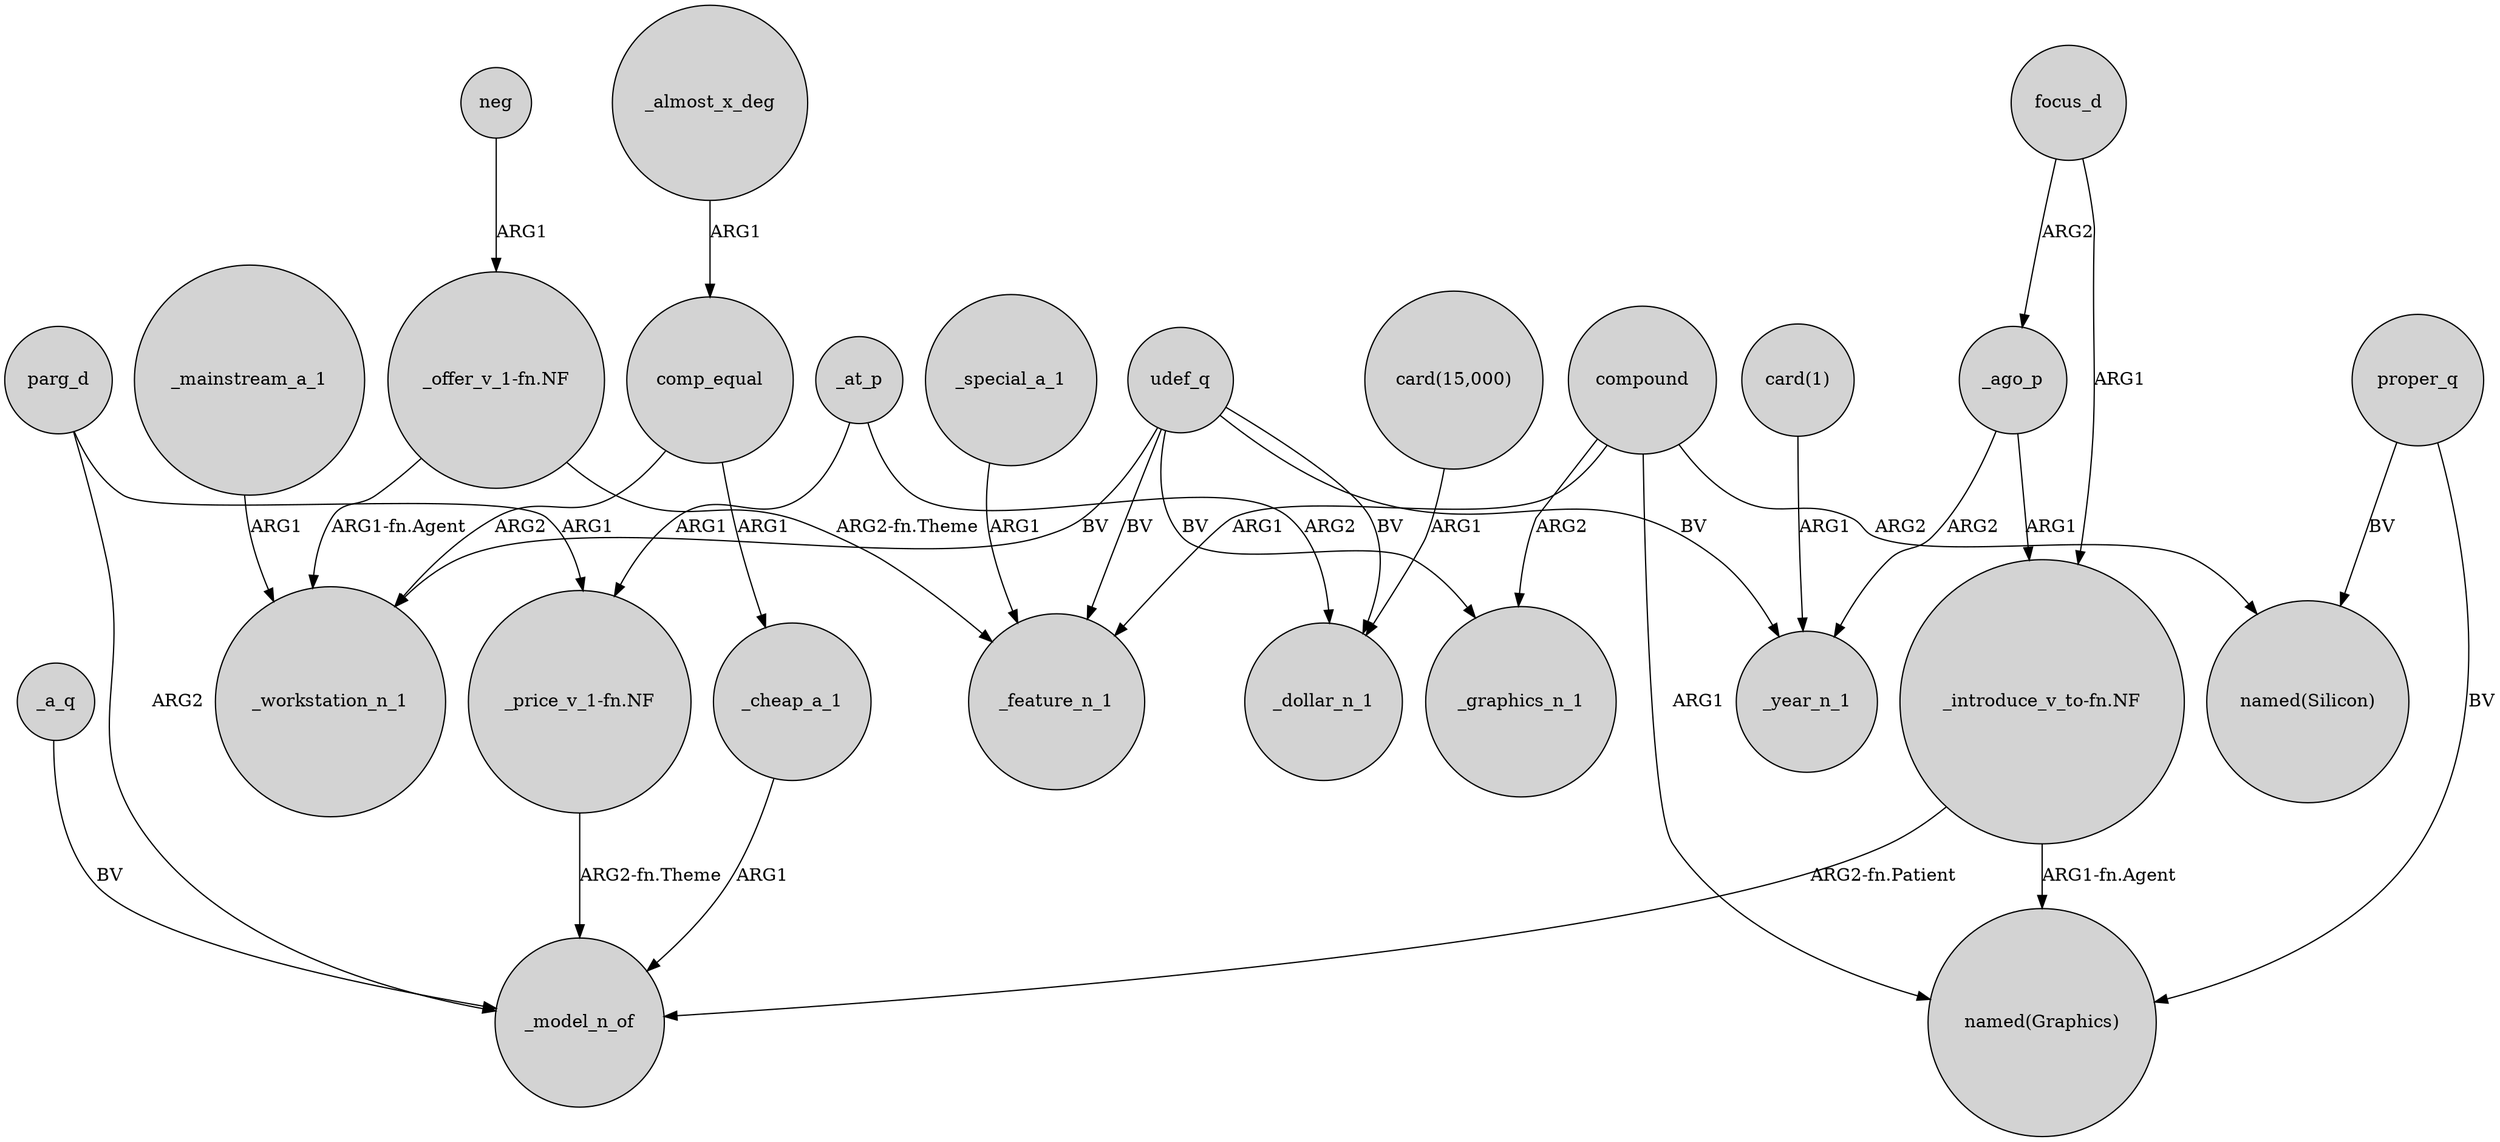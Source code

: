 digraph {
	node [shape=circle style=filled]
	udef_q -> _workstation_n_1 [label=BV]
	"_offer_v_1-fn.NF" -> _feature_n_1 [label="ARG2-fn.Theme"]
	_at_p -> _dollar_n_1 [label=ARG2]
	focus_d -> "_introduce_v_to-fn.NF" [label=ARG1]
	udef_q -> _feature_n_1 [label=BV]
	_cheap_a_1 -> _model_n_of [label=ARG1]
	_a_q -> _model_n_of [label=BV]
	comp_equal -> _workstation_n_1 [label=ARG2]
	"_introduce_v_to-fn.NF" -> "named(Graphics)" [label="ARG1-fn.Agent"]
	_at_p -> "_price_v_1-fn.NF" [label=ARG1]
	_mainstream_a_1 -> _workstation_n_1 [label=ARG1]
	_special_a_1 -> _feature_n_1 [label=ARG1]
	compound -> "named(Graphics)" [label=ARG1]
	_ago_p -> _year_n_1 [label=ARG2]
	compound -> "named(Silicon)" [label=ARG2]
	parg_d -> _model_n_of [label=ARG2]
	proper_q -> "named(Graphics)" [label=BV]
	"_introduce_v_to-fn.NF" -> _model_n_of [label="ARG2-fn.Patient"]
	comp_equal -> _cheap_a_1 [label=ARG1]
	compound -> _feature_n_1 [label=ARG1]
	"card(15,000)" -> _dollar_n_1 [label=ARG1]
	"_price_v_1-fn.NF" -> _model_n_of [label="ARG2-fn.Theme"]
	parg_d -> "_price_v_1-fn.NF" [label=ARG1]
	"_offer_v_1-fn.NF" -> _workstation_n_1 [label="ARG1-fn.Agent"]
	"card(1)" -> _year_n_1 [label=ARG1]
	udef_q -> _year_n_1 [label=BV]
	focus_d -> _ago_p [label=ARG2]
	compound -> _graphics_n_1 [label=ARG2]
	proper_q -> "named(Silicon)" [label=BV]
	_almost_x_deg -> comp_equal [label=ARG1]
	udef_q -> _graphics_n_1 [label=BV]
	_ago_p -> "_introduce_v_to-fn.NF" [label=ARG1]
	udef_q -> _dollar_n_1 [label=BV]
	neg -> "_offer_v_1-fn.NF" [label=ARG1]
}
